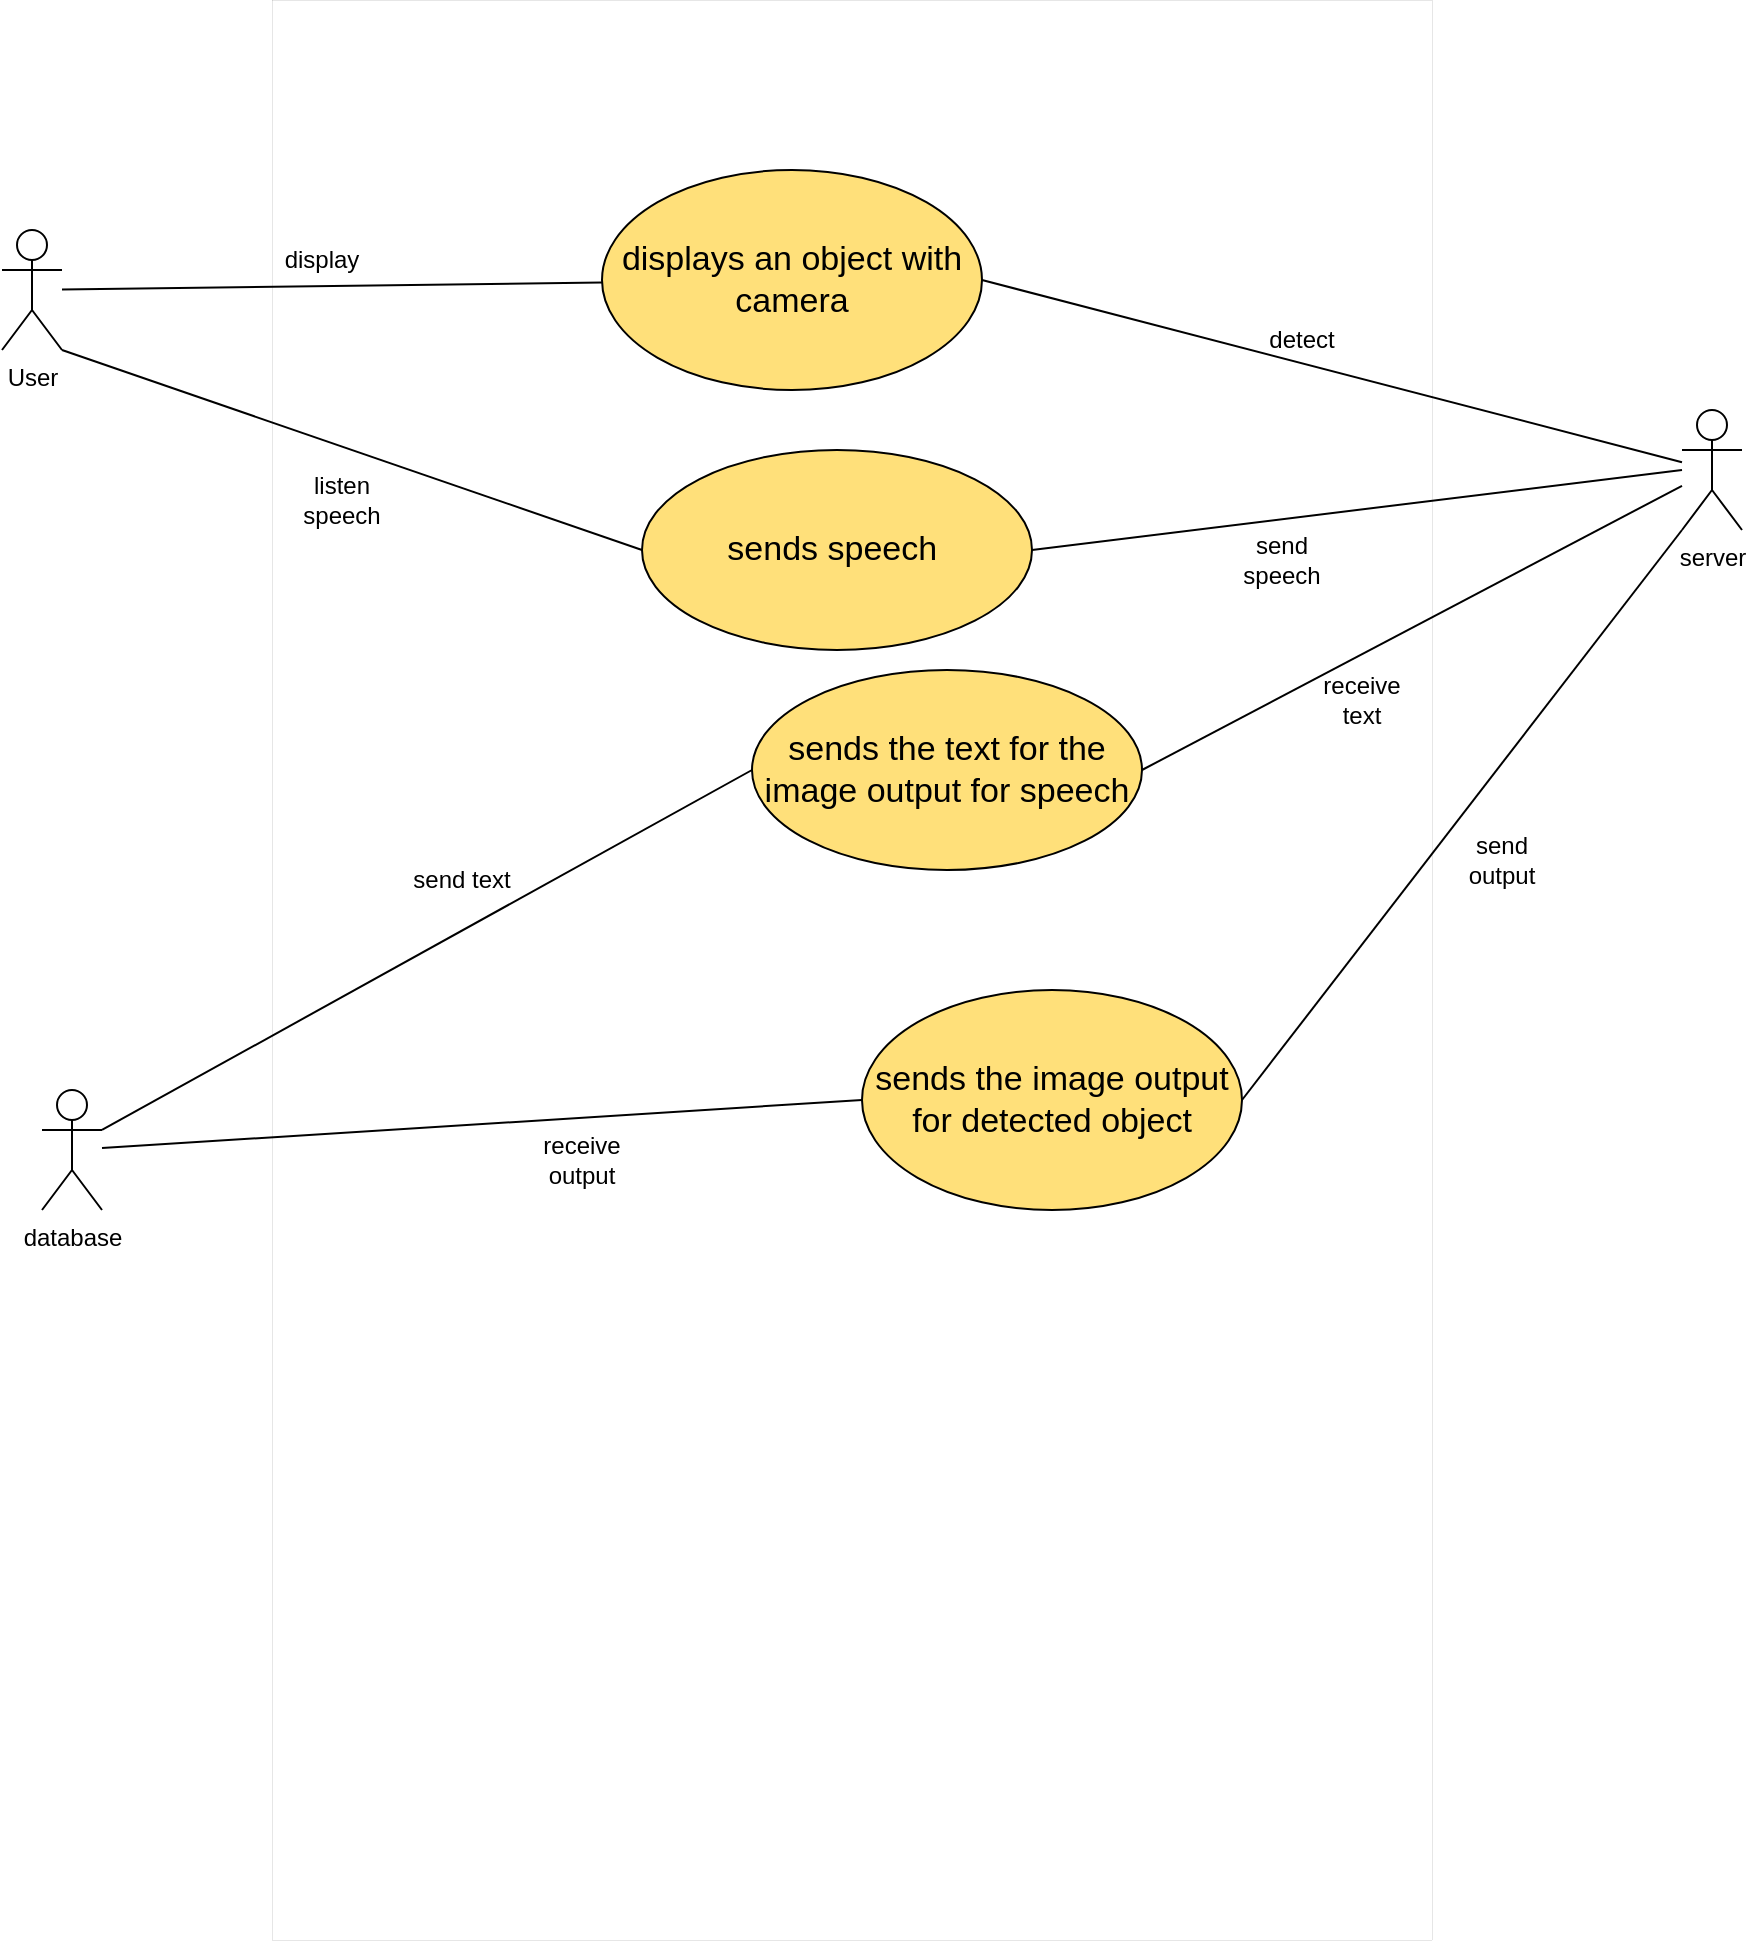 <mxfile version="22.1.18" type="github">
  <diagram name="Sayfa -1" id="fadJvbO6i5rrJAiDDdf0">
    <mxGraphModel dx="1500" dy="861" grid="1" gridSize="10" guides="1" tooltips="1" connect="1" arrows="1" fold="1" page="1" pageScale="1" pageWidth="1169" pageHeight="827" math="0" shadow="0">
      <root>
        <mxCell id="0" />
        <mxCell id="1" parent="0" />
        <mxCell id="ib1GWJ1PQ4VO_XVAFMHp-1" value="User&lt;br&gt;" style="shape=umlActor;verticalLabelPosition=bottom;verticalAlign=top;html=1;outlineConnect=0;" vertex="1" parent="1">
          <mxGeometry x="210" y="170" width="30" height="60" as="geometry" />
        </mxCell>
        <mxCell id="ib1GWJ1PQ4VO_XVAFMHp-2" value="" style="rounded=0;whiteSpace=wrap;html=1;rotation=90;strokeWidth=0;" vertex="1" parent="1">
          <mxGeometry x="150" y="250" width="970" height="580" as="geometry" />
        </mxCell>
        <mxCell id="ib1GWJ1PQ4VO_XVAFMHp-5" value="server&lt;br&gt;" style="shape=umlActor;verticalLabelPosition=bottom;verticalAlign=top;html=1;outlineConnect=0;" vertex="1" parent="1">
          <mxGeometry x="1050" y="260" width="30" height="60" as="geometry" />
        </mxCell>
        <mxCell id="ib1GWJ1PQ4VO_XVAFMHp-6" value="database" style="shape=umlActor;verticalLabelPosition=bottom;verticalAlign=top;html=1;outlineConnect=0;" vertex="1" parent="1">
          <mxGeometry x="230" y="600" width="30" height="60" as="geometry" />
        </mxCell>
        <mxCell id="ib1GWJ1PQ4VO_XVAFMHp-9" value="&lt;font style=&quot;font-size: 17px;&quot;&gt;displays an object with camera&lt;/font&gt;" style="ellipse;whiteSpace=wrap;html=1;fillColor=#FFE07A;" vertex="1" parent="1">
          <mxGeometry x="510" y="140" width="190" height="110" as="geometry" />
        </mxCell>
        <mxCell id="ib1GWJ1PQ4VO_XVAFMHp-10" value="" style="endArrow=none;html=1;rounded=0;" edge="1" parent="1" source="ib1GWJ1PQ4VO_XVAFMHp-1" target="ib1GWJ1PQ4VO_XVAFMHp-9">
          <mxGeometry width="50" height="50" relative="1" as="geometry">
            <mxPoint x="500" y="650" as="sourcePoint" />
            <mxPoint x="550" y="600" as="targetPoint" />
          </mxGeometry>
        </mxCell>
        <mxCell id="ib1GWJ1PQ4VO_XVAFMHp-11" value="" style="endArrow=none;html=1;rounded=0;exitX=1;exitY=0.5;exitDx=0;exitDy=0;" edge="1" parent="1" source="ib1GWJ1PQ4VO_XVAFMHp-9" target="ib1GWJ1PQ4VO_XVAFMHp-5">
          <mxGeometry width="50" height="50" relative="1" as="geometry">
            <mxPoint x="500" y="440" as="sourcePoint" />
            <mxPoint x="550" y="390" as="targetPoint" />
          </mxGeometry>
        </mxCell>
        <mxCell id="ib1GWJ1PQ4VO_XVAFMHp-12" value="display" style="text;html=1;strokeColor=none;fillColor=none;align=center;verticalAlign=middle;whiteSpace=wrap;rounded=0;" vertex="1" parent="1">
          <mxGeometry x="340" y="170" width="60" height="30" as="geometry" />
        </mxCell>
        <mxCell id="ib1GWJ1PQ4VO_XVAFMHp-13" value="detect" style="text;html=1;strokeColor=none;fillColor=none;align=center;verticalAlign=middle;whiteSpace=wrap;rounded=0;" vertex="1" parent="1">
          <mxGeometry x="830" y="210" width="60" height="30" as="geometry" />
        </mxCell>
        <mxCell id="ib1GWJ1PQ4VO_XVAFMHp-15" value="&lt;font style=&quot;font-size: 17px;&quot;&gt;sends the image output for detected object&lt;/font&gt;" style="ellipse;whiteSpace=wrap;html=1;fillColor=#FFE07A;" vertex="1" parent="1">
          <mxGeometry x="640" y="550" width="190" height="110" as="geometry" />
        </mxCell>
        <mxCell id="ib1GWJ1PQ4VO_XVAFMHp-16" value="" style="endArrow=none;html=1;rounded=0;entryX=0;entryY=1;entryDx=0;entryDy=0;entryPerimeter=0;exitX=1;exitY=0.5;exitDx=0;exitDy=0;" edge="1" parent="1" source="ib1GWJ1PQ4VO_XVAFMHp-15" target="ib1GWJ1PQ4VO_XVAFMHp-5">
          <mxGeometry width="50" height="50" relative="1" as="geometry">
            <mxPoint x="500" y="440" as="sourcePoint" />
            <mxPoint x="550" y="390" as="targetPoint" />
          </mxGeometry>
        </mxCell>
        <mxCell id="ib1GWJ1PQ4VO_XVAFMHp-17" value="send output" style="text;html=1;strokeColor=none;fillColor=none;align=center;verticalAlign=middle;whiteSpace=wrap;rounded=0;" vertex="1" parent="1">
          <mxGeometry x="930" y="470" width="60" height="30" as="geometry" />
        </mxCell>
        <mxCell id="ib1GWJ1PQ4VO_XVAFMHp-21" value="" style="endArrow=none;html=1;rounded=0;entryX=0;entryY=0.5;entryDx=0;entryDy=0;" edge="1" parent="1" source="ib1GWJ1PQ4VO_XVAFMHp-6" target="ib1GWJ1PQ4VO_XVAFMHp-15">
          <mxGeometry width="50" height="50" relative="1" as="geometry">
            <mxPoint x="225" y="478" as="sourcePoint" />
            <mxPoint x="550" y="390" as="targetPoint" />
          </mxGeometry>
        </mxCell>
        <mxCell id="ib1GWJ1PQ4VO_XVAFMHp-22" value="receive output" style="text;html=1;strokeColor=none;fillColor=none;align=center;verticalAlign=middle;whiteSpace=wrap;rounded=0;" vertex="1" parent="1">
          <mxGeometry x="470" y="620" width="60" height="30" as="geometry" />
        </mxCell>
        <mxCell id="ib1GWJ1PQ4VO_XVAFMHp-24" value="&lt;font style=&quot;font-size: 17px;&quot;&gt;sends the text for the image output for speech&lt;/font&gt;" style="ellipse;whiteSpace=wrap;html=1;fillColor=#FFE07A;" vertex="1" parent="1">
          <mxGeometry x="585" y="390" width="195" height="100" as="geometry" />
        </mxCell>
        <mxCell id="ib1GWJ1PQ4VO_XVAFMHp-25" value="" style="endArrow=none;html=1;rounded=0;entryX=0;entryY=0.5;entryDx=0;entryDy=0;exitX=1;exitY=0.333;exitDx=0;exitDy=0;exitPerimeter=0;" edge="1" parent="1" source="ib1GWJ1PQ4VO_XVAFMHp-6" target="ib1GWJ1PQ4VO_XVAFMHp-24">
          <mxGeometry width="50" height="50" relative="1" as="geometry">
            <mxPoint x="500" y="440" as="sourcePoint" />
            <mxPoint x="550" y="390" as="targetPoint" />
          </mxGeometry>
        </mxCell>
        <mxCell id="ib1GWJ1PQ4VO_XVAFMHp-26" value="send text" style="text;html=1;strokeColor=none;fillColor=none;align=center;verticalAlign=middle;whiteSpace=wrap;rounded=0;" vertex="1" parent="1">
          <mxGeometry x="410" y="480" width="60" height="30" as="geometry" />
        </mxCell>
        <mxCell id="ib1GWJ1PQ4VO_XVAFMHp-27" value="" style="endArrow=none;html=1;rounded=0;exitX=1;exitY=0.5;exitDx=0;exitDy=0;" edge="1" parent="1" source="ib1GWJ1PQ4VO_XVAFMHp-24" target="ib1GWJ1PQ4VO_XVAFMHp-5">
          <mxGeometry width="50" height="50" relative="1" as="geometry">
            <mxPoint x="500" y="440" as="sourcePoint" />
            <mxPoint x="550" y="390" as="targetPoint" />
          </mxGeometry>
        </mxCell>
        <mxCell id="ib1GWJ1PQ4VO_XVAFMHp-28" value="&lt;font style=&quot;font-size: 17px;&quot;&gt;sends speech&amp;nbsp;&lt;/font&gt;" style="ellipse;whiteSpace=wrap;html=1;fillColor=#FFE07A;" vertex="1" parent="1">
          <mxGeometry x="530" y="280" width="195" height="100" as="geometry" />
        </mxCell>
        <mxCell id="ib1GWJ1PQ4VO_XVAFMHp-29" value="" style="endArrow=none;html=1;rounded=0;exitX=1;exitY=0.5;exitDx=0;exitDy=0;" edge="1" parent="1" source="ib1GWJ1PQ4VO_XVAFMHp-28">
          <mxGeometry width="50" height="50" relative="1" as="geometry">
            <mxPoint x="500" y="440" as="sourcePoint" />
            <mxPoint x="1050" y="290" as="targetPoint" />
          </mxGeometry>
        </mxCell>
        <mxCell id="ib1GWJ1PQ4VO_XVAFMHp-30" value="" style="endArrow=none;html=1;rounded=0;exitX=1;exitY=1;exitDx=0;exitDy=0;exitPerimeter=0;entryX=0;entryY=0.5;entryDx=0;entryDy=0;" edge="1" parent="1" source="ib1GWJ1PQ4VO_XVAFMHp-1" target="ib1GWJ1PQ4VO_XVAFMHp-28">
          <mxGeometry width="50" height="50" relative="1" as="geometry">
            <mxPoint x="500" y="440" as="sourcePoint" />
            <mxPoint x="550" y="390" as="targetPoint" />
          </mxGeometry>
        </mxCell>
        <mxCell id="ib1GWJ1PQ4VO_XVAFMHp-31" value="receive text" style="text;html=1;strokeColor=none;fillColor=none;align=center;verticalAlign=middle;whiteSpace=wrap;rounded=0;" vertex="1" parent="1">
          <mxGeometry x="860" y="390" width="60" height="30" as="geometry" />
        </mxCell>
        <mxCell id="ib1GWJ1PQ4VO_XVAFMHp-32" value="send speech" style="text;html=1;strokeColor=none;fillColor=none;align=center;verticalAlign=middle;whiteSpace=wrap;rounded=0;" vertex="1" parent="1">
          <mxGeometry x="820" y="320" width="60" height="30" as="geometry" />
        </mxCell>
        <mxCell id="ib1GWJ1PQ4VO_XVAFMHp-33" value="listen speech" style="text;html=1;strokeColor=none;fillColor=none;align=center;verticalAlign=middle;whiteSpace=wrap;rounded=0;" vertex="1" parent="1">
          <mxGeometry x="350" y="290" width="60" height="30" as="geometry" />
        </mxCell>
      </root>
    </mxGraphModel>
  </diagram>
</mxfile>

